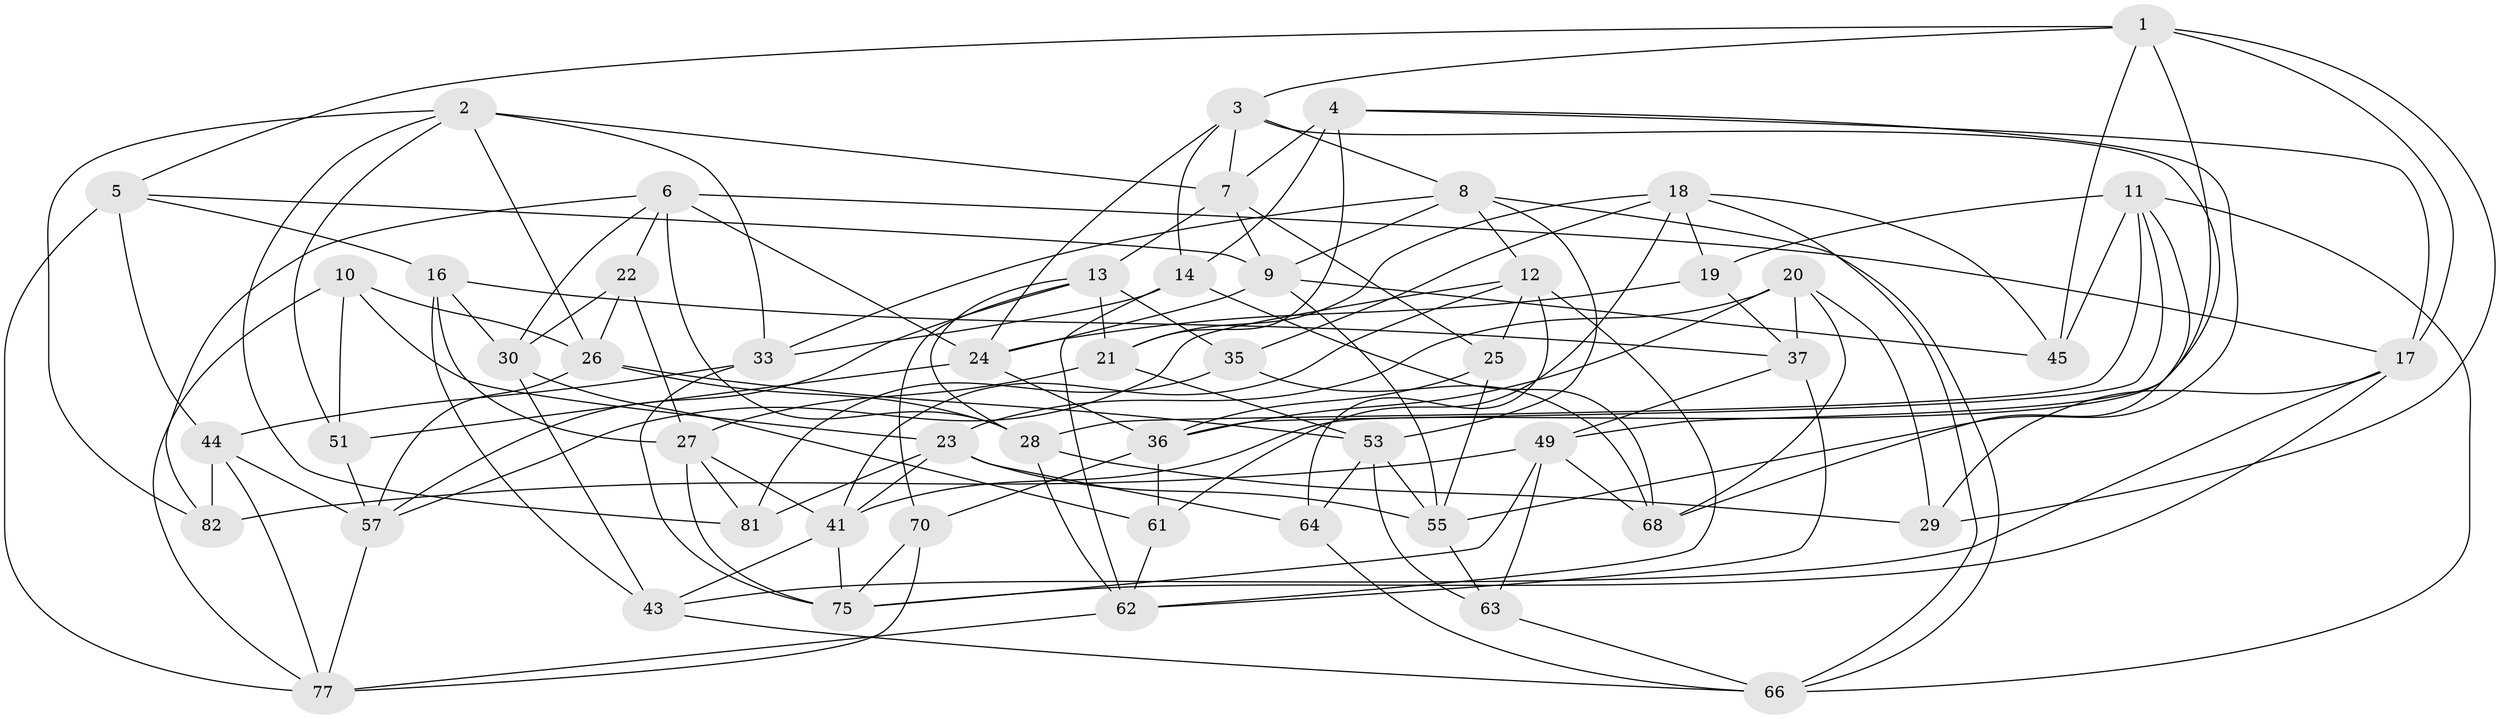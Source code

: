 // Generated by graph-tools (version 1.1) at 2025/52/02/27/25 19:52:29]
// undirected, 53 vertices, 139 edges
graph export_dot {
graph [start="1"]
  node [color=gray90,style=filled];
  1 [super="+87"];
  2 [super="+56"];
  3 [super="+34"];
  4 [super="+89"];
  5 [super="+83"];
  6 [super="+79"];
  7 [super="+69"];
  8 [super="+74"];
  9 [super="+88"];
  10;
  11 [super="+54"];
  12 [super="+15"];
  13 [super="+52"];
  14 [super="+90"];
  16 [super="+91"];
  17 [super="+86"];
  18 [super="+31"];
  19;
  20 [super="+46"];
  21 [super="+42"];
  22;
  23 [super="+39"];
  24 [super="+32"];
  25;
  26 [super="+38"];
  27 [super="+71"];
  28 [super="+50"];
  29;
  30 [super="+47"];
  33 [super="+60"];
  35;
  36 [super="+40"];
  37 [super="+80"];
  41 [super="+78"];
  43 [super="+72"];
  44 [super="+48"];
  45;
  49 [super="+58"];
  51;
  53 [super="+73"];
  55 [super="+59"];
  57 [super="+76"];
  61;
  62 [super="+65"];
  63;
  64;
  66 [super="+67"];
  68 [super="+85"];
  70;
  75 [super="+92"];
  77 [super="+84"];
  81;
  82;
  1 -- 5;
  1 -- 29;
  1 -- 3;
  1 -- 41;
  1 -- 45;
  1 -- 17;
  2 -- 7;
  2 -- 26;
  2 -- 81;
  2 -- 33;
  2 -- 51;
  2 -- 82;
  3 -- 8;
  3 -- 24;
  3 -- 14;
  3 -- 49;
  3 -- 7;
  4 -- 7;
  4 -- 55;
  4 -- 14;
  4 -- 17;
  4 -- 21 [weight=2];
  5 -- 16 [weight=2];
  5 -- 9;
  5 -- 44;
  5 -- 77;
  6 -- 24;
  6 -- 30;
  6 -- 28;
  6 -- 17;
  6 -- 82;
  6 -- 22;
  7 -- 25;
  7 -- 9;
  7 -- 13;
  8 -- 12;
  8 -- 33;
  8 -- 9;
  8 -- 66;
  8 -- 53;
  9 -- 55;
  9 -- 24;
  9 -- 45;
  10 -- 51;
  10 -- 77;
  10 -- 23;
  10 -- 26;
  11 -- 45;
  11 -- 66;
  11 -- 68;
  11 -- 19;
  11 -- 36;
  11 -- 28;
  12 -- 64;
  12 -- 62;
  12 -- 41;
  12 -- 25;
  12 -- 57;
  13 -- 35;
  13 -- 70;
  13 -- 57;
  13 -- 21;
  13 -- 28;
  14 -- 68 [weight=2];
  14 -- 33;
  14 -- 62;
  16 -- 30;
  16 -- 27;
  16 -- 43;
  16 -- 37;
  17 -- 29;
  17 -- 75;
  17 -- 43;
  18 -- 61;
  18 -- 19;
  18 -- 66;
  18 -- 45;
  18 -- 35;
  18 -- 21;
  19 -- 37;
  19 -- 24;
  20 -- 23;
  20 -- 37 [weight=2];
  20 -- 68;
  20 -- 29;
  20 -- 36;
  21 -- 27;
  21 -- 53;
  22 -- 27;
  22 -- 30;
  22 -- 26;
  23 -- 41;
  23 -- 81;
  23 -- 64;
  23 -- 55;
  24 -- 51;
  24 -- 36;
  25 -- 36;
  25 -- 55;
  26 -- 53;
  26 -- 57;
  26 -- 28;
  27 -- 75;
  27 -- 81;
  27 -- 41;
  28 -- 29;
  28 -- 62;
  30 -- 43 [weight=2];
  30 -- 61;
  33 -- 44 [weight=2];
  33 -- 75;
  35 -- 81;
  35 -- 68;
  36 -- 61;
  36 -- 70;
  37 -- 62;
  37 -- 49;
  41 -- 75;
  41 -- 43;
  43 -- 66;
  44 -- 77;
  44 -- 57;
  44 -- 82;
  49 -- 82;
  49 -- 68;
  49 -- 63;
  49 -- 75;
  51 -- 57;
  53 -- 64;
  53 -- 55;
  53 -- 63;
  55 -- 63;
  57 -- 77;
  61 -- 62;
  62 -- 77;
  63 -- 66;
  64 -- 66;
  70 -- 77;
  70 -- 75;
}
